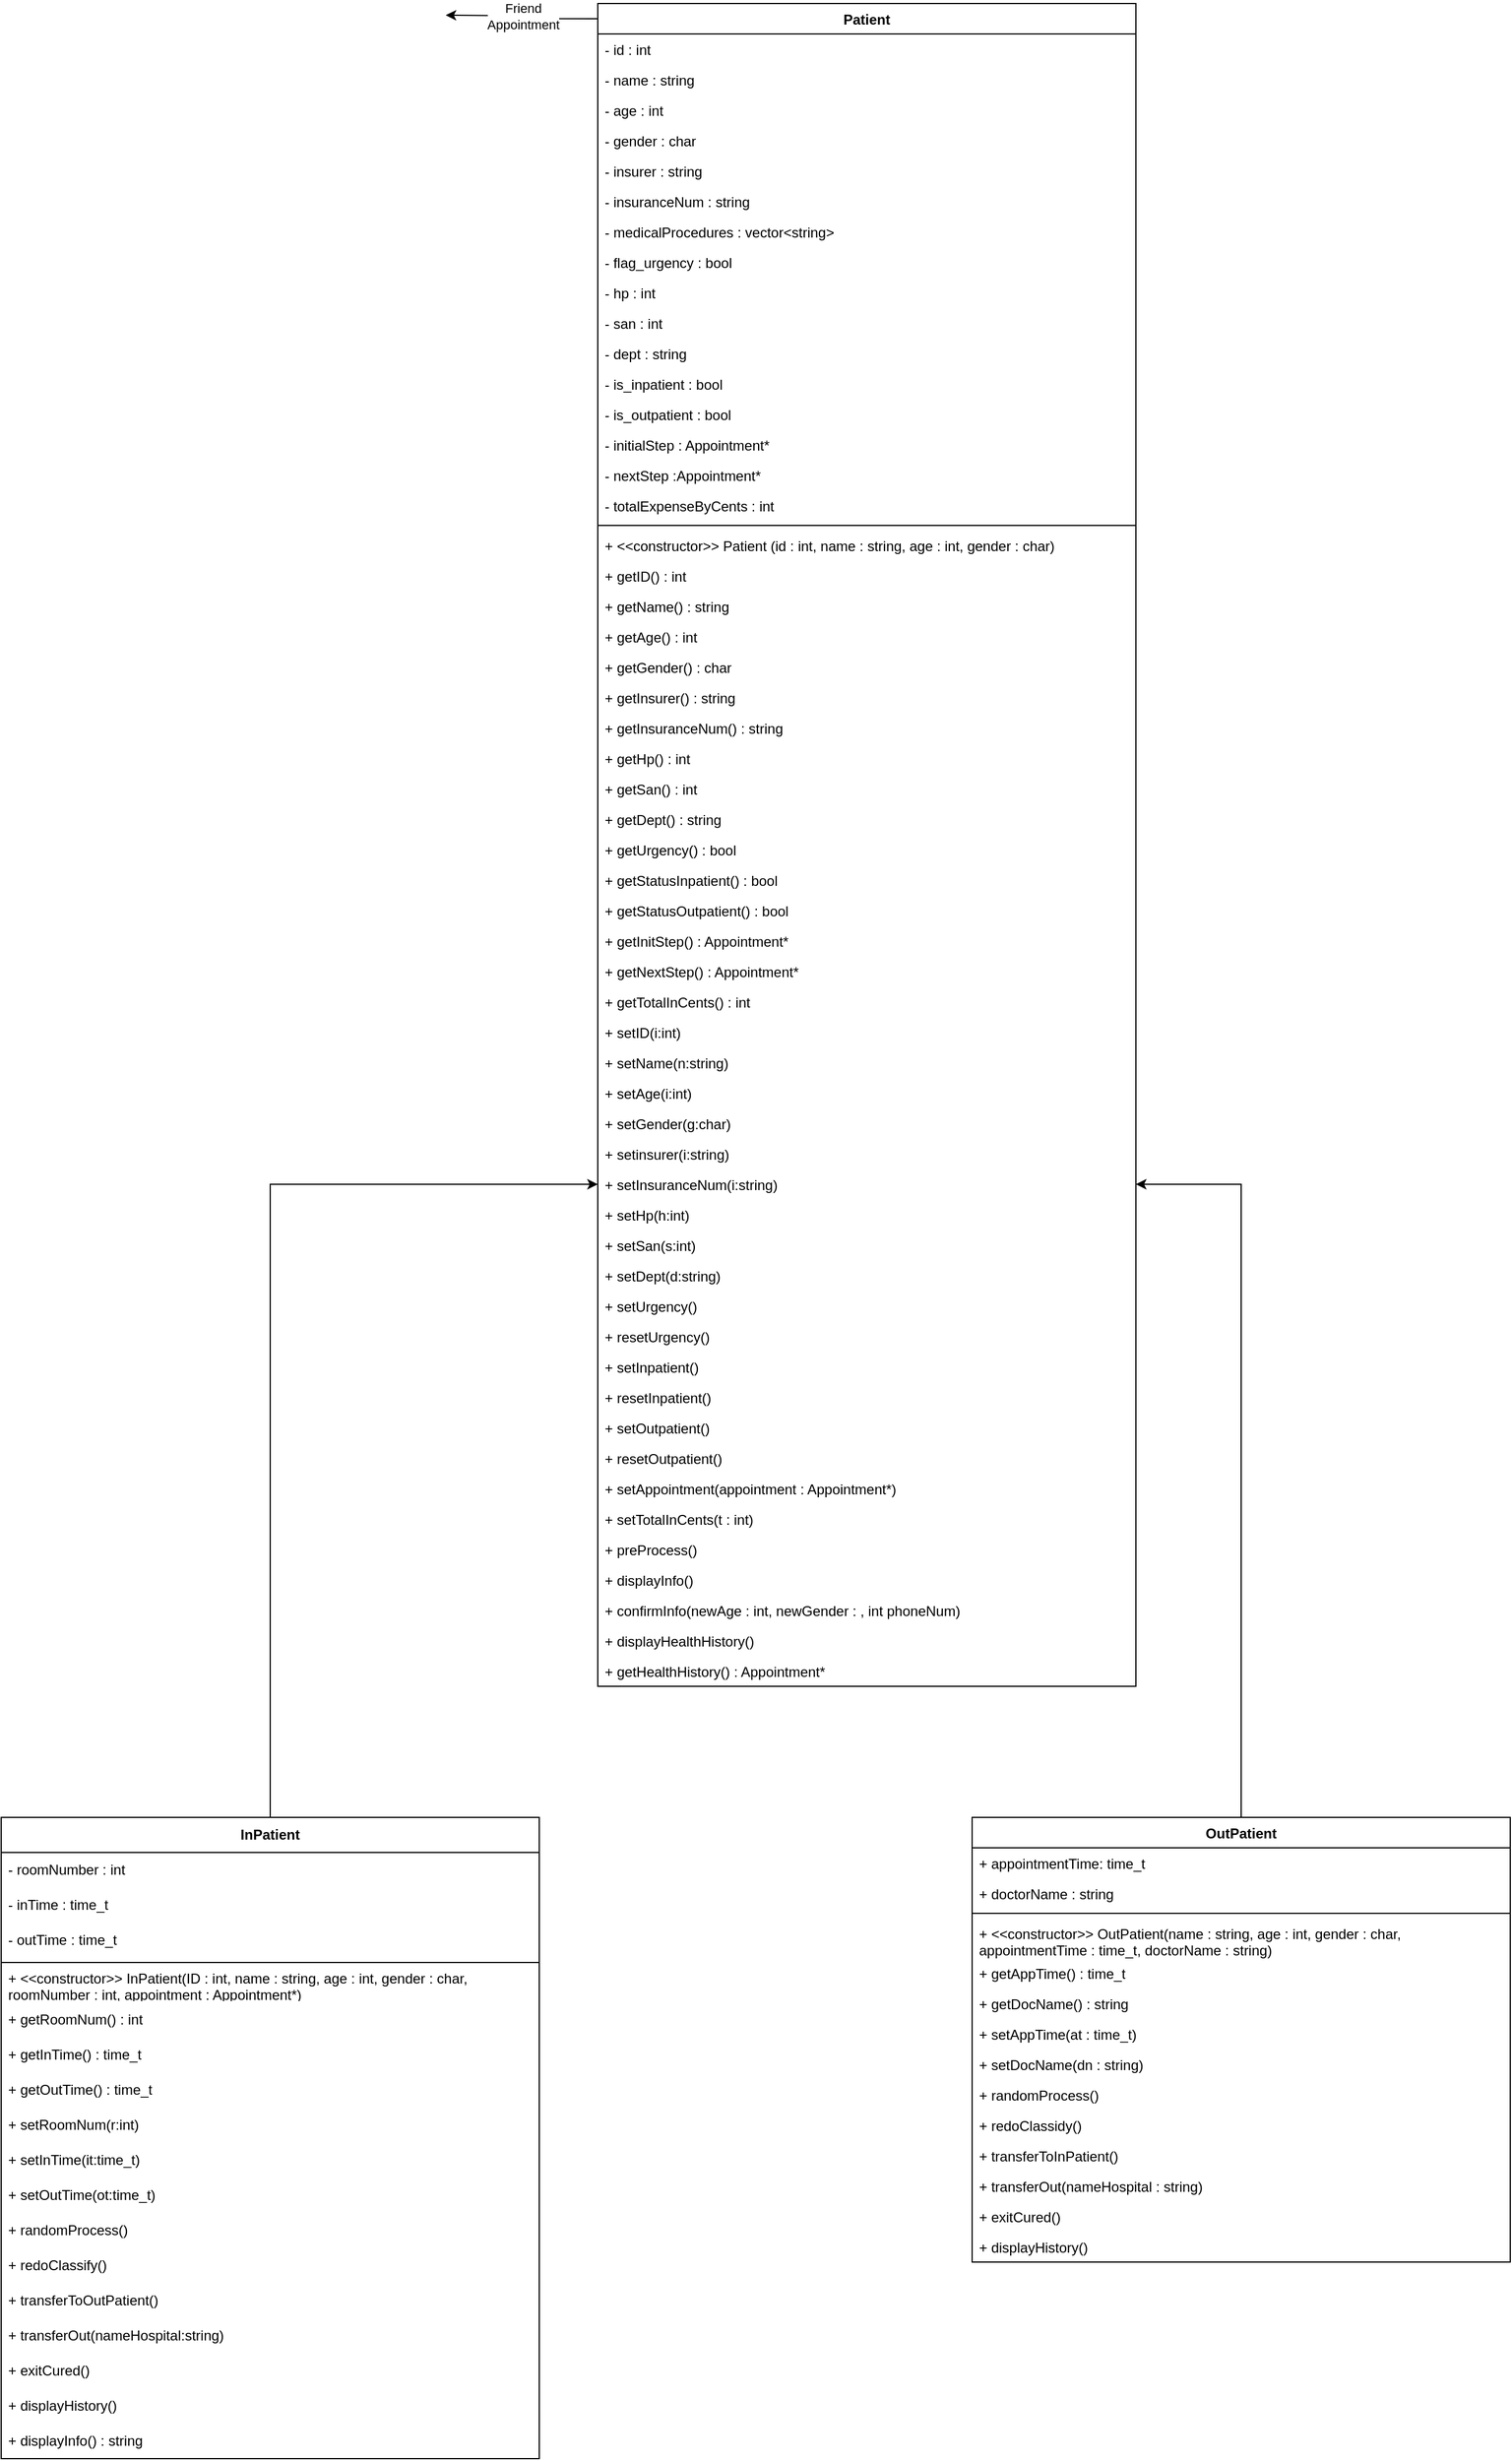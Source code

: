 <mxfile version="24.0.2" type="github">
  <diagram name="第 1 页" id="0bD3lU0_Pifh6ExXDQBx">
    <mxGraphModel dx="2112" dy="772" grid="1" gridSize="10" guides="1" tooltips="1" connect="1" arrows="1" fold="1" page="1" pageScale="1" pageWidth="827" pageHeight="1169" math="0" shadow="0">
      <root>
        <mxCell id="0" />
        <mxCell id="1" parent="0" />
        <mxCell id="EDMrqdcetq08YhEvp83--6" value="&lt;div&gt;Friend &lt;br&gt;&lt;/div&gt;&lt;div&gt;Appointment&lt;br&gt;&lt;/div&gt;" style="edgeStyle=orthogonalEdgeStyle;rounded=0;orthogonalLoop=1;jettySize=auto;html=1;exitX=-0.001;exitY=0.009;exitDx=0;exitDy=0;exitPerimeter=0;" edge="1" parent="1" source="EDMrqdcetq08YhEvp83--1">
          <mxGeometry relative="1" as="geometry">
            <mxPoint x="40" y="80" as="targetPoint" />
          </mxGeometry>
        </mxCell>
        <mxCell id="EDMrqdcetq08YhEvp83--1" value="Patient" style="swimlane;fontStyle=1;align=center;verticalAlign=top;childLayout=stackLayout;horizontal=1;startSize=26;horizontalStack=0;resizeParent=1;resizeLast=0;collapsible=1;marginBottom=0;rounded=0;shadow=0;strokeWidth=1;" vertex="1" parent="1">
          <mxGeometry x="170" y="70" width="460" height="1438" as="geometry">
            <mxRectangle x="550" y="140" width="160" height="26" as="alternateBounds" />
          </mxGeometry>
        </mxCell>
        <mxCell id="EDMrqdcetq08YhEvp83--2" value="- id : int" style="text;align=left;verticalAlign=top;spacingLeft=4;spacingRight=4;overflow=hidden;rotatable=0;points=[[0,0.5],[1,0.5]];portConstraint=eastwest;" vertex="1" parent="EDMrqdcetq08YhEvp83--1">
          <mxGeometry y="26" width="460" height="26" as="geometry" />
        </mxCell>
        <mxCell id="EDMrqdcetq08YhEvp83--18" value="- name : string" style="text;align=left;verticalAlign=top;spacingLeft=4;spacingRight=4;overflow=hidden;rotatable=0;points=[[0,0.5],[1,0.5]];portConstraint=eastwest;" vertex="1" parent="EDMrqdcetq08YhEvp83--1">
          <mxGeometry y="52" width="460" height="26" as="geometry" />
        </mxCell>
        <mxCell id="EDMrqdcetq08YhEvp83--17" value="- age : int" style="text;align=left;verticalAlign=top;spacingLeft=4;spacingRight=4;overflow=hidden;rotatable=0;points=[[0,0.5],[1,0.5]];portConstraint=eastwest;" vertex="1" parent="EDMrqdcetq08YhEvp83--1">
          <mxGeometry y="78" width="460" height="26" as="geometry" />
        </mxCell>
        <mxCell id="EDMrqdcetq08YhEvp83--16" value="- gender : char" style="text;align=left;verticalAlign=top;spacingLeft=4;spacingRight=4;overflow=hidden;rotatable=0;points=[[0,0.5],[1,0.5]];portConstraint=eastwest;" vertex="1" parent="EDMrqdcetq08YhEvp83--1">
          <mxGeometry y="104" width="460" height="26" as="geometry" />
        </mxCell>
        <mxCell id="EDMrqdcetq08YhEvp83--15" value="- insurer : string" style="text;align=left;verticalAlign=top;spacingLeft=4;spacingRight=4;overflow=hidden;rotatable=0;points=[[0,0.5],[1,0.5]];portConstraint=eastwest;" vertex="1" parent="EDMrqdcetq08YhEvp83--1">
          <mxGeometry y="130" width="460" height="26" as="geometry" />
        </mxCell>
        <mxCell id="EDMrqdcetq08YhEvp83--14" value="- insuranceNum : string" style="text;align=left;verticalAlign=top;spacingLeft=4;spacingRight=4;overflow=hidden;rotatable=0;points=[[0,0.5],[1,0.5]];portConstraint=eastwest;" vertex="1" parent="EDMrqdcetq08YhEvp83--1">
          <mxGeometry y="156" width="460" height="26" as="geometry" />
        </mxCell>
        <mxCell id="EDMrqdcetq08YhEvp83--13" value="- medicalProcedures : vector&lt;string&gt;" style="text;align=left;verticalAlign=top;spacingLeft=4;spacingRight=4;overflow=hidden;rotatable=0;points=[[0,0.5],[1,0.5]];portConstraint=eastwest;" vertex="1" parent="EDMrqdcetq08YhEvp83--1">
          <mxGeometry y="182" width="460" height="26" as="geometry" />
        </mxCell>
        <mxCell id="EDMrqdcetq08YhEvp83--23" value="- flag_urgency : bool" style="text;align=left;verticalAlign=top;spacingLeft=4;spacingRight=4;overflow=hidden;rotatable=0;points=[[0,0.5],[1,0.5]];portConstraint=eastwest;" vertex="1" parent="EDMrqdcetq08YhEvp83--1">
          <mxGeometry y="208" width="460" height="26" as="geometry" />
        </mxCell>
        <mxCell id="EDMrqdcetq08YhEvp83--22" value="- hp : int" style="text;align=left;verticalAlign=top;spacingLeft=4;spacingRight=4;overflow=hidden;rotatable=0;points=[[0,0.5],[1,0.5]];portConstraint=eastwest;" vertex="1" parent="EDMrqdcetq08YhEvp83--1">
          <mxGeometry y="234" width="460" height="26" as="geometry" />
        </mxCell>
        <mxCell id="EDMrqdcetq08YhEvp83--21" value="- san : int" style="text;align=left;verticalAlign=top;spacingLeft=4;spacingRight=4;overflow=hidden;rotatable=0;points=[[0,0.5],[1,0.5]];portConstraint=eastwest;" vertex="1" parent="EDMrqdcetq08YhEvp83--1">
          <mxGeometry y="260" width="460" height="26" as="geometry" />
        </mxCell>
        <mxCell id="EDMrqdcetq08YhEvp83--20" value="- dept : string" style="text;align=left;verticalAlign=top;spacingLeft=4;spacingRight=4;overflow=hidden;rotatable=0;points=[[0,0.5],[1,0.5]];portConstraint=eastwest;" vertex="1" parent="EDMrqdcetq08YhEvp83--1">
          <mxGeometry y="286" width="460" height="26" as="geometry" />
        </mxCell>
        <mxCell id="EDMrqdcetq08YhEvp83--19" value="- is_inpatient : bool" style="text;align=left;verticalAlign=top;spacingLeft=4;spacingRight=4;overflow=hidden;rotatable=0;points=[[0,0.5],[1,0.5]];portConstraint=eastwest;" vertex="1" parent="EDMrqdcetq08YhEvp83--1">
          <mxGeometry y="312" width="460" height="26" as="geometry" />
        </mxCell>
        <mxCell id="EDMrqdcetq08YhEvp83--26" value="- is_outpatient : bool" style="text;align=left;verticalAlign=top;spacingLeft=4;spacingRight=4;overflow=hidden;rotatable=0;points=[[0,0.5],[1,0.5]];portConstraint=eastwest;" vertex="1" parent="EDMrqdcetq08YhEvp83--1">
          <mxGeometry y="338" width="460" height="26" as="geometry" />
        </mxCell>
        <mxCell id="EDMrqdcetq08YhEvp83--25" value="- initialStep : Appointment*" style="text;align=left;verticalAlign=top;spacingLeft=4;spacingRight=4;overflow=hidden;rotatable=0;points=[[0,0.5],[1,0.5]];portConstraint=eastwest;" vertex="1" parent="EDMrqdcetq08YhEvp83--1">
          <mxGeometry y="364" width="460" height="26" as="geometry" />
        </mxCell>
        <mxCell id="EDMrqdcetq08YhEvp83--24" value="- nextStep :Appointment*" style="text;align=left;verticalAlign=top;spacingLeft=4;spacingRight=4;overflow=hidden;rotatable=0;points=[[0,0.5],[1,0.5]];portConstraint=eastwest;" vertex="1" parent="EDMrqdcetq08YhEvp83--1">
          <mxGeometry y="390" width="460" height="26" as="geometry" />
        </mxCell>
        <mxCell id="EDMrqdcetq08YhEvp83--28" value="- totalExpenseByCents : int" style="text;align=left;verticalAlign=top;spacingLeft=4;spacingRight=4;overflow=hidden;rotatable=0;points=[[0,0.5],[1,0.5]];portConstraint=eastwest;" vertex="1" parent="EDMrqdcetq08YhEvp83--1">
          <mxGeometry y="416" width="460" height="26" as="geometry" />
        </mxCell>
        <mxCell id="EDMrqdcetq08YhEvp83--3" value="" style="line;html=1;strokeWidth=1;align=left;verticalAlign=middle;spacingTop=-1;spacingLeft=3;spacingRight=3;rotatable=0;labelPosition=right;points=[];portConstraint=eastwest;" vertex="1" parent="EDMrqdcetq08YhEvp83--1">
          <mxGeometry y="442" width="460" height="8" as="geometry" />
        </mxCell>
        <mxCell id="EDMrqdcetq08YhEvp83--4" value="+ &lt;&lt;constructor&gt;&gt; Patient (id : int, name : string, age : int, gender : char)" style="text;align=left;verticalAlign=top;spacingLeft=4;spacingRight=4;overflow=hidden;rotatable=0;points=[[0,0.5],[1,0.5]];portConstraint=eastwest;" vertex="1" parent="EDMrqdcetq08YhEvp83--1">
          <mxGeometry y="450" width="460" height="26" as="geometry" />
        </mxCell>
        <mxCell id="EDMrqdcetq08YhEvp83--7" value="+ getID() : int" style="text;align=left;verticalAlign=top;spacingLeft=4;spacingRight=4;overflow=hidden;rotatable=0;points=[[0,0.5],[1,0.5]];portConstraint=eastwest;" vertex="1" parent="EDMrqdcetq08YhEvp83--1">
          <mxGeometry y="476" width="460" height="26" as="geometry" />
        </mxCell>
        <mxCell id="EDMrqdcetq08YhEvp83--8" value="+ getName() : string" style="text;align=left;verticalAlign=top;spacingLeft=4;spacingRight=4;overflow=hidden;rotatable=0;points=[[0,0.5],[1,0.5]];portConstraint=eastwest;" vertex="1" parent="EDMrqdcetq08YhEvp83--1">
          <mxGeometry y="502" width="460" height="26" as="geometry" />
        </mxCell>
        <mxCell id="EDMrqdcetq08YhEvp83--9" value="+ getAge() : int" style="text;align=left;verticalAlign=top;spacingLeft=4;spacingRight=4;overflow=hidden;rotatable=0;points=[[0,0.5],[1,0.5]];portConstraint=eastwest;" vertex="1" parent="EDMrqdcetq08YhEvp83--1">
          <mxGeometry y="528" width="460" height="26" as="geometry" />
        </mxCell>
        <mxCell id="EDMrqdcetq08YhEvp83--43" value="+ getGender() : char" style="text;align=left;verticalAlign=top;spacingLeft=4;spacingRight=4;overflow=hidden;rotatable=0;points=[[0,0.5],[1,0.5]];portConstraint=eastwest;" vertex="1" parent="EDMrqdcetq08YhEvp83--1">
          <mxGeometry y="554" width="460" height="26" as="geometry" />
        </mxCell>
        <mxCell id="EDMrqdcetq08YhEvp83--42" value="+ getInsurer() : string" style="text;align=left;verticalAlign=top;spacingLeft=4;spacingRight=4;overflow=hidden;rotatable=0;points=[[0,0.5],[1,0.5]];portConstraint=eastwest;" vertex="1" parent="EDMrqdcetq08YhEvp83--1">
          <mxGeometry y="580" width="460" height="26" as="geometry" />
        </mxCell>
        <mxCell id="EDMrqdcetq08YhEvp83--41" value="+ getInsuranceNum() : string" style="text;align=left;verticalAlign=top;spacingLeft=4;spacingRight=4;overflow=hidden;rotatable=0;points=[[0,0.5],[1,0.5]];portConstraint=eastwest;" vertex="1" parent="EDMrqdcetq08YhEvp83--1">
          <mxGeometry y="606" width="460" height="26" as="geometry" />
        </mxCell>
        <mxCell id="EDMrqdcetq08YhEvp83--40" value="+ getHp() : int" style="text;align=left;verticalAlign=top;spacingLeft=4;spacingRight=4;overflow=hidden;rotatable=0;points=[[0,0.5],[1,0.5]];portConstraint=eastwest;" vertex="1" parent="EDMrqdcetq08YhEvp83--1">
          <mxGeometry y="632" width="460" height="26" as="geometry" />
        </mxCell>
        <mxCell id="EDMrqdcetq08YhEvp83--39" value="+ getSan() : int" style="text;align=left;verticalAlign=top;spacingLeft=4;spacingRight=4;overflow=hidden;rotatable=0;points=[[0,0.5],[1,0.5]];portConstraint=eastwest;" vertex="1" parent="EDMrqdcetq08YhEvp83--1">
          <mxGeometry y="658" width="460" height="26" as="geometry" />
        </mxCell>
        <mxCell id="EDMrqdcetq08YhEvp83--38" value="+ getDept() : string" style="text;align=left;verticalAlign=top;spacingLeft=4;spacingRight=4;overflow=hidden;rotatable=0;points=[[0,0.5],[1,0.5]];portConstraint=eastwest;" vertex="1" parent="EDMrqdcetq08YhEvp83--1">
          <mxGeometry y="684" width="460" height="26" as="geometry" />
        </mxCell>
        <mxCell id="EDMrqdcetq08YhEvp83--37" value="+ getUrgency() : bool" style="text;align=left;verticalAlign=top;spacingLeft=4;spacingRight=4;overflow=hidden;rotatable=0;points=[[0,0.5],[1,0.5]];portConstraint=eastwest;" vertex="1" parent="EDMrqdcetq08YhEvp83--1">
          <mxGeometry y="710" width="460" height="26" as="geometry" />
        </mxCell>
        <mxCell id="EDMrqdcetq08YhEvp83--36" value="+ getStatusInpatient() : bool" style="text;align=left;verticalAlign=top;spacingLeft=4;spacingRight=4;overflow=hidden;rotatable=0;points=[[0,0.5],[1,0.5]];portConstraint=eastwest;" vertex="1" parent="EDMrqdcetq08YhEvp83--1">
          <mxGeometry y="736" width="460" height="26" as="geometry" />
        </mxCell>
        <mxCell id="EDMrqdcetq08YhEvp83--35" value="+ getStatusOutpatient() : bool" style="text;align=left;verticalAlign=top;spacingLeft=4;spacingRight=4;overflow=hidden;rotatable=0;points=[[0,0.5],[1,0.5]];portConstraint=eastwest;" vertex="1" parent="EDMrqdcetq08YhEvp83--1">
          <mxGeometry y="762" width="460" height="26" as="geometry" />
        </mxCell>
        <mxCell id="EDMrqdcetq08YhEvp83--34" value="+ getInitStep() : Appointment*" style="text;align=left;verticalAlign=top;spacingLeft=4;spacingRight=4;overflow=hidden;rotatable=0;points=[[0,0.5],[1,0.5]];portConstraint=eastwest;" vertex="1" parent="EDMrqdcetq08YhEvp83--1">
          <mxGeometry y="788" width="460" height="26" as="geometry" />
        </mxCell>
        <mxCell id="EDMrqdcetq08YhEvp83--33" value="+ getNextStep() : Appointment*" style="text;align=left;verticalAlign=top;spacingLeft=4;spacingRight=4;overflow=hidden;rotatable=0;points=[[0,0.5],[1,0.5]];portConstraint=eastwest;" vertex="1" parent="EDMrqdcetq08YhEvp83--1">
          <mxGeometry y="814" width="460" height="26" as="geometry" />
        </mxCell>
        <mxCell id="EDMrqdcetq08YhEvp83--32" value="+ getTotalInCents() : int" style="text;align=left;verticalAlign=top;spacingLeft=4;spacingRight=4;overflow=hidden;rotatable=0;points=[[0,0.5],[1,0.5]];portConstraint=eastwest;" vertex="1" parent="EDMrqdcetq08YhEvp83--1">
          <mxGeometry y="840" width="460" height="26" as="geometry" />
        </mxCell>
        <mxCell id="EDMrqdcetq08YhEvp83--31" value="+ setID(i:int)" style="text;align=left;verticalAlign=top;spacingLeft=4;spacingRight=4;overflow=hidden;rotatable=0;points=[[0,0.5],[1,0.5]];portConstraint=eastwest;" vertex="1" parent="EDMrqdcetq08YhEvp83--1">
          <mxGeometry y="866" width="460" height="26" as="geometry" />
        </mxCell>
        <mxCell id="EDMrqdcetq08YhEvp83--68" value="+ setName(n:string)" style="text;align=left;verticalAlign=top;spacingLeft=4;spacingRight=4;overflow=hidden;rotatable=0;points=[[0,0.5],[1,0.5]];portConstraint=eastwest;" vertex="1" parent="EDMrqdcetq08YhEvp83--1">
          <mxGeometry y="892" width="460" height="26" as="geometry" />
        </mxCell>
        <mxCell id="EDMrqdcetq08YhEvp83--67" value="+ setAge(i:int)" style="text;align=left;verticalAlign=top;spacingLeft=4;spacingRight=4;overflow=hidden;rotatable=0;points=[[0,0.5],[1,0.5]];portConstraint=eastwest;" vertex="1" parent="EDMrqdcetq08YhEvp83--1">
          <mxGeometry y="918" width="460" height="26" as="geometry" />
        </mxCell>
        <mxCell id="EDMrqdcetq08YhEvp83--66" value="+ setGender(g:char)" style="text;align=left;verticalAlign=top;spacingLeft=4;spacingRight=4;overflow=hidden;rotatable=0;points=[[0,0.5],[1,0.5]];portConstraint=eastwest;" vertex="1" parent="EDMrqdcetq08YhEvp83--1">
          <mxGeometry y="944" width="460" height="26" as="geometry" />
        </mxCell>
        <mxCell id="EDMrqdcetq08YhEvp83--65" value="+ setinsurer(i:string)" style="text;align=left;verticalAlign=top;spacingLeft=4;spacingRight=4;overflow=hidden;rotatable=0;points=[[0,0.5],[1,0.5]];portConstraint=eastwest;" vertex="1" parent="EDMrqdcetq08YhEvp83--1">
          <mxGeometry y="970" width="460" height="26" as="geometry" />
        </mxCell>
        <mxCell id="EDMrqdcetq08YhEvp83--64" value="+ setInsuranceNum(i:string)" style="text;align=left;verticalAlign=top;spacingLeft=4;spacingRight=4;overflow=hidden;rotatable=0;points=[[0,0.5],[1,0.5]];portConstraint=eastwest;" vertex="1" parent="EDMrqdcetq08YhEvp83--1">
          <mxGeometry y="996" width="460" height="26" as="geometry" />
        </mxCell>
        <mxCell id="EDMrqdcetq08YhEvp83--63" value="+ setHp(h:int)" style="text;align=left;verticalAlign=top;spacingLeft=4;spacingRight=4;overflow=hidden;rotatable=0;points=[[0,0.5],[1,0.5]];portConstraint=eastwest;" vertex="1" parent="EDMrqdcetq08YhEvp83--1">
          <mxGeometry y="1022" width="460" height="26" as="geometry" />
        </mxCell>
        <mxCell id="EDMrqdcetq08YhEvp83--62" value="+ setSan(s:int)" style="text;align=left;verticalAlign=top;spacingLeft=4;spacingRight=4;overflow=hidden;rotatable=0;points=[[0,0.5],[1,0.5]];portConstraint=eastwest;" vertex="1" parent="EDMrqdcetq08YhEvp83--1">
          <mxGeometry y="1048" width="460" height="26" as="geometry" />
        </mxCell>
        <mxCell id="EDMrqdcetq08YhEvp83--61" value="+ setDept(d:string)" style="text;align=left;verticalAlign=top;spacingLeft=4;spacingRight=4;overflow=hidden;rotatable=0;points=[[0,0.5],[1,0.5]];portConstraint=eastwest;" vertex="1" parent="EDMrqdcetq08YhEvp83--1">
          <mxGeometry y="1074" width="460" height="26" as="geometry" />
        </mxCell>
        <mxCell id="EDMrqdcetq08YhEvp83--60" value="+ setUrgency()" style="text;align=left;verticalAlign=top;spacingLeft=4;spacingRight=4;overflow=hidden;rotatable=0;points=[[0,0.5],[1,0.5]];portConstraint=eastwest;" vertex="1" parent="EDMrqdcetq08YhEvp83--1">
          <mxGeometry y="1100" width="460" height="26" as="geometry" />
        </mxCell>
        <mxCell id="EDMrqdcetq08YhEvp83--59" value="+ resetUrgency()" style="text;align=left;verticalAlign=top;spacingLeft=4;spacingRight=4;overflow=hidden;rotatable=0;points=[[0,0.5],[1,0.5]];portConstraint=eastwest;" vertex="1" parent="EDMrqdcetq08YhEvp83--1">
          <mxGeometry y="1126" width="460" height="26" as="geometry" />
        </mxCell>
        <mxCell id="EDMrqdcetq08YhEvp83--58" value="+ setInpatient()" style="text;align=left;verticalAlign=top;spacingLeft=4;spacingRight=4;overflow=hidden;rotatable=0;points=[[0,0.5],[1,0.5]];portConstraint=eastwest;" vertex="1" parent="EDMrqdcetq08YhEvp83--1">
          <mxGeometry y="1152" width="460" height="26" as="geometry" />
        </mxCell>
        <mxCell id="EDMrqdcetq08YhEvp83--57" value="+ resetInpatient()" style="text;align=left;verticalAlign=top;spacingLeft=4;spacingRight=4;overflow=hidden;rotatable=0;points=[[0,0.5],[1,0.5]];portConstraint=eastwest;" vertex="1" parent="EDMrqdcetq08YhEvp83--1">
          <mxGeometry y="1178" width="460" height="26" as="geometry" />
        </mxCell>
        <mxCell id="EDMrqdcetq08YhEvp83--56" value="+ setOutpatient()" style="text;align=left;verticalAlign=top;spacingLeft=4;spacingRight=4;overflow=hidden;rotatable=0;points=[[0,0.5],[1,0.5]];portConstraint=eastwest;" vertex="1" parent="EDMrqdcetq08YhEvp83--1">
          <mxGeometry y="1204" width="460" height="26" as="geometry" />
        </mxCell>
        <mxCell id="EDMrqdcetq08YhEvp83--55" value="+ resetOutpatient()" style="text;align=left;verticalAlign=top;spacingLeft=4;spacingRight=4;overflow=hidden;rotatable=0;points=[[0,0.5],[1,0.5]];portConstraint=eastwest;" vertex="1" parent="EDMrqdcetq08YhEvp83--1">
          <mxGeometry y="1230" width="460" height="26" as="geometry" />
        </mxCell>
        <mxCell id="EDMrqdcetq08YhEvp83--54" value="+ setAppointment(appointment : Appointment*)" style="text;align=left;verticalAlign=top;spacingLeft=4;spacingRight=4;overflow=hidden;rotatable=0;points=[[0,0.5],[1,0.5]];portConstraint=eastwest;" vertex="1" parent="EDMrqdcetq08YhEvp83--1">
          <mxGeometry y="1256" width="460" height="26" as="geometry" />
        </mxCell>
        <mxCell id="EDMrqdcetq08YhEvp83--53" value="+ setTotalInCents(t : int)" style="text;align=left;verticalAlign=top;spacingLeft=4;spacingRight=4;overflow=hidden;rotatable=0;points=[[0,0.5],[1,0.5]];portConstraint=eastwest;" vertex="1" parent="EDMrqdcetq08YhEvp83--1">
          <mxGeometry y="1282" width="460" height="26" as="geometry" />
        </mxCell>
        <mxCell id="EDMrqdcetq08YhEvp83--52" value="+ preProcess()" style="text;align=left;verticalAlign=top;spacingLeft=4;spacingRight=4;overflow=hidden;rotatable=0;points=[[0,0.5],[1,0.5]];portConstraint=eastwest;" vertex="1" parent="EDMrqdcetq08YhEvp83--1">
          <mxGeometry y="1308" width="460" height="26" as="geometry" />
        </mxCell>
        <mxCell id="EDMrqdcetq08YhEvp83--150" value="+ displayInfo()" style="text;align=left;verticalAlign=top;spacingLeft=4;spacingRight=4;overflow=hidden;rotatable=0;points=[[0,0.5],[1,0.5]];portConstraint=eastwest;" vertex="1" parent="EDMrqdcetq08YhEvp83--1">
          <mxGeometry y="1334" width="460" height="26" as="geometry" />
        </mxCell>
        <mxCell id="EDMrqdcetq08YhEvp83--51" value="+ confirmInfo(newAge : int, newGender : , int phoneNum)" style="text;align=left;verticalAlign=top;spacingLeft=4;spacingRight=4;overflow=hidden;rotatable=0;points=[[0,0.5],[1,0.5]];portConstraint=eastwest;" vertex="1" parent="EDMrqdcetq08YhEvp83--1">
          <mxGeometry y="1360" width="460" height="26" as="geometry" />
        </mxCell>
        <mxCell id="EDMrqdcetq08YhEvp83--50" value="+ displayHealthHistory()" style="text;align=left;verticalAlign=top;spacingLeft=4;spacingRight=4;overflow=hidden;rotatable=0;points=[[0,0.5],[1,0.5]];portConstraint=eastwest;" vertex="1" parent="EDMrqdcetq08YhEvp83--1">
          <mxGeometry y="1386" width="460" height="26" as="geometry" />
        </mxCell>
        <mxCell id="EDMrqdcetq08YhEvp83--49" value="+ getHealthHistory() : Appointment*" style="text;align=left;verticalAlign=top;spacingLeft=4;spacingRight=4;overflow=hidden;rotatable=0;points=[[0,0.5],[1,0.5]];portConstraint=eastwest;" vertex="1" parent="EDMrqdcetq08YhEvp83--1">
          <mxGeometry y="1412" width="460" height="26" as="geometry" />
        </mxCell>
        <mxCell id="EDMrqdcetq08YhEvp83--177" style="edgeStyle=orthogonalEdgeStyle;rounded=0;orthogonalLoop=1;jettySize=auto;html=1;entryX=0;entryY=0.5;entryDx=0;entryDy=0;" edge="1" parent="1" source="EDMrqdcetq08YhEvp83--124" target="EDMrqdcetq08YhEvp83--64">
          <mxGeometry relative="1" as="geometry">
            <mxPoint x="-110" y="1550" as="targetPoint" />
          </mxGeometry>
        </mxCell>
        <mxCell id="EDMrqdcetq08YhEvp83--124" value="&lt;b&gt;InPatient&lt;/b&gt;" style="swimlane;fontStyle=0;childLayout=stackLayout;horizontal=1;startSize=30;horizontalStack=0;resizeParent=1;resizeParentMax=0;resizeLast=0;collapsible=1;marginBottom=0;whiteSpace=wrap;html=1;" vertex="1" parent="1">
          <mxGeometry x="-340" y="1620" width="460" height="548" as="geometry" />
        </mxCell>
        <mxCell id="EDMrqdcetq08YhEvp83--125" value="- roomNumber : int" style="text;strokeColor=none;fillColor=none;align=left;verticalAlign=middle;spacingLeft=4;spacingRight=4;overflow=hidden;points=[[0,0.5],[1,0.5]];portConstraint=eastwest;rotatable=0;whiteSpace=wrap;html=1;" vertex="1" parent="EDMrqdcetq08YhEvp83--124">
          <mxGeometry y="30" width="460" height="30" as="geometry" />
        </mxCell>
        <mxCell id="EDMrqdcetq08YhEvp83--126" value="- inTime : time_t" style="text;strokeColor=none;fillColor=none;align=left;verticalAlign=middle;spacingLeft=4;spacingRight=4;overflow=hidden;points=[[0,0.5],[1,0.5]];portConstraint=eastwest;rotatable=0;whiteSpace=wrap;html=1;" vertex="1" parent="EDMrqdcetq08YhEvp83--124">
          <mxGeometry y="60" width="460" height="30" as="geometry" />
        </mxCell>
        <mxCell id="EDMrqdcetq08YhEvp83--145" value="- outTime : time_t" style="text;strokeColor=none;fillColor=none;align=left;verticalAlign=middle;spacingLeft=4;spacingRight=4;overflow=hidden;points=[[0,0.5],[1,0.5]];portConstraint=eastwest;rotatable=0;whiteSpace=wrap;html=1;" vertex="1" parent="EDMrqdcetq08YhEvp83--124">
          <mxGeometry y="90" width="460" height="30" as="geometry" />
        </mxCell>
        <mxCell id="EDMrqdcetq08YhEvp83--142" value="" style="line;strokeWidth=1;fillColor=none;align=left;verticalAlign=middle;spacingTop=-1;spacingLeft=3;spacingRight=3;rotatable=0;labelPosition=right;points=[];portConstraint=eastwest;strokeColor=inherit;" vertex="1" parent="EDMrqdcetq08YhEvp83--124">
          <mxGeometry y="120" width="460" height="8" as="geometry" />
        </mxCell>
        <mxCell id="EDMrqdcetq08YhEvp83--138" value="+ &amp;lt;&amp;lt;constructor&amp;gt;&amp;gt; InPatient(ID : int, name : string, age : int, gender : char, roomNumber : int, appointment : Appointment*)" style="text;strokeColor=none;fillColor=none;align=left;verticalAlign=middle;spacingLeft=4;spacingRight=4;overflow=hidden;points=[[0,0.5],[1,0.5]];portConstraint=eastwest;rotatable=0;whiteSpace=wrap;html=1;" vertex="1" parent="EDMrqdcetq08YhEvp83--124">
          <mxGeometry y="128" width="460" height="30" as="geometry" />
        </mxCell>
        <mxCell id="EDMrqdcetq08YhEvp83--149" value="+ getRoomNum() : int" style="text;strokeColor=none;fillColor=none;align=left;verticalAlign=middle;spacingLeft=4;spacingRight=4;overflow=hidden;points=[[0,0.5],[1,0.5]];portConstraint=eastwest;rotatable=0;whiteSpace=wrap;html=1;" vertex="1" parent="EDMrqdcetq08YhEvp83--124">
          <mxGeometry y="158" width="460" height="30" as="geometry" />
        </mxCell>
        <mxCell id="EDMrqdcetq08YhEvp83--148" value="+ getInTime() : time_t" style="text;strokeColor=none;fillColor=none;align=left;verticalAlign=middle;spacingLeft=4;spacingRight=4;overflow=hidden;points=[[0,0.5],[1,0.5]];portConstraint=eastwest;rotatable=0;whiteSpace=wrap;html=1;" vertex="1" parent="EDMrqdcetq08YhEvp83--124">
          <mxGeometry y="188" width="460" height="30" as="geometry" />
        </mxCell>
        <mxCell id="EDMrqdcetq08YhEvp83--147" value="+ getOutTime() : time_t" style="text;strokeColor=none;fillColor=none;align=left;verticalAlign=middle;spacingLeft=4;spacingRight=4;overflow=hidden;points=[[0,0.5],[1,0.5]];portConstraint=eastwest;rotatable=0;whiteSpace=wrap;html=1;" vertex="1" parent="EDMrqdcetq08YhEvp83--124">
          <mxGeometry y="218" width="460" height="30" as="geometry" />
        </mxCell>
        <mxCell id="EDMrqdcetq08YhEvp83--146" value="+ setRoomNum(r:int) " style="text;strokeColor=none;fillColor=none;align=left;verticalAlign=middle;spacingLeft=4;spacingRight=4;overflow=hidden;points=[[0,0.5],[1,0.5]];portConstraint=eastwest;rotatable=0;whiteSpace=wrap;html=1;" vertex="1" parent="EDMrqdcetq08YhEvp83--124">
          <mxGeometry y="248" width="460" height="30" as="geometry" />
        </mxCell>
        <mxCell id="EDMrqdcetq08YhEvp83--152" value="+ setInTime(it:time_t)" style="text;strokeColor=none;fillColor=none;align=left;verticalAlign=middle;spacingLeft=4;spacingRight=4;overflow=hidden;points=[[0,0.5],[1,0.5]];portConstraint=eastwest;rotatable=0;whiteSpace=wrap;html=1;" vertex="1" parent="EDMrqdcetq08YhEvp83--124">
          <mxGeometry y="278" width="460" height="30" as="geometry" />
        </mxCell>
        <mxCell id="EDMrqdcetq08YhEvp83--151" value="+ setOutTime(ot:time_t)" style="text;strokeColor=none;fillColor=none;align=left;verticalAlign=middle;spacingLeft=4;spacingRight=4;overflow=hidden;points=[[0,0.5],[1,0.5]];portConstraint=eastwest;rotatable=0;whiteSpace=wrap;html=1;" vertex="1" parent="EDMrqdcetq08YhEvp83--124">
          <mxGeometry y="308" width="460" height="30" as="geometry" />
        </mxCell>
        <mxCell id="EDMrqdcetq08YhEvp83--154" value="+ randomProcess()" style="text;strokeColor=none;fillColor=none;align=left;verticalAlign=middle;spacingLeft=4;spacingRight=4;overflow=hidden;points=[[0,0.5],[1,0.5]];portConstraint=eastwest;rotatable=0;whiteSpace=wrap;html=1;" vertex="1" parent="EDMrqdcetq08YhEvp83--124">
          <mxGeometry y="338" width="460" height="30" as="geometry" />
        </mxCell>
        <mxCell id="EDMrqdcetq08YhEvp83--155" value="+ redoClassify()" style="text;strokeColor=none;fillColor=none;align=left;verticalAlign=middle;spacingLeft=4;spacingRight=4;overflow=hidden;points=[[0,0.5],[1,0.5]];portConstraint=eastwest;rotatable=0;whiteSpace=wrap;html=1;" vertex="1" parent="EDMrqdcetq08YhEvp83--124">
          <mxGeometry y="368" width="460" height="30" as="geometry" />
        </mxCell>
        <mxCell id="EDMrqdcetq08YhEvp83--153" value="+ transferToOutPatient()" style="text;strokeColor=none;fillColor=none;align=left;verticalAlign=middle;spacingLeft=4;spacingRight=4;overflow=hidden;points=[[0,0.5],[1,0.5]];portConstraint=eastwest;rotatable=0;whiteSpace=wrap;html=1;" vertex="1" parent="EDMrqdcetq08YhEvp83--124">
          <mxGeometry y="398" width="460" height="30" as="geometry" />
        </mxCell>
        <mxCell id="EDMrqdcetq08YhEvp83--158" value="+ transferOut(nameHospital:string)" style="text;strokeColor=none;fillColor=none;align=left;verticalAlign=middle;spacingLeft=4;spacingRight=4;overflow=hidden;points=[[0,0.5],[1,0.5]];portConstraint=eastwest;rotatable=0;whiteSpace=wrap;html=1;" vertex="1" parent="EDMrqdcetq08YhEvp83--124">
          <mxGeometry y="428" width="460" height="30" as="geometry" />
        </mxCell>
        <mxCell id="EDMrqdcetq08YhEvp83--157" value="+ exitCured()" style="text;strokeColor=none;fillColor=none;align=left;verticalAlign=middle;spacingLeft=4;spacingRight=4;overflow=hidden;points=[[0,0.5],[1,0.5]];portConstraint=eastwest;rotatable=0;whiteSpace=wrap;html=1;" vertex="1" parent="EDMrqdcetq08YhEvp83--124">
          <mxGeometry y="458" width="460" height="30" as="geometry" />
        </mxCell>
        <mxCell id="EDMrqdcetq08YhEvp83--160" value="+ displayHistory()" style="text;strokeColor=none;fillColor=none;align=left;verticalAlign=middle;spacingLeft=4;spacingRight=4;overflow=hidden;points=[[0,0.5],[1,0.5]];portConstraint=eastwest;rotatable=0;whiteSpace=wrap;html=1;" vertex="1" parent="EDMrqdcetq08YhEvp83--124">
          <mxGeometry y="488" width="460" height="30" as="geometry" />
        </mxCell>
        <mxCell id="EDMrqdcetq08YhEvp83--159" value="+ displayInfo() : string" style="text;strokeColor=none;fillColor=none;align=left;verticalAlign=middle;spacingLeft=4;spacingRight=4;overflow=hidden;points=[[0,0.5],[1,0.5]];portConstraint=eastwest;rotatable=0;whiteSpace=wrap;html=1;" vertex="1" parent="EDMrqdcetq08YhEvp83--124">
          <mxGeometry y="518" width="460" height="30" as="geometry" />
        </mxCell>
        <mxCell id="EDMrqdcetq08YhEvp83--178" style="edgeStyle=orthogonalEdgeStyle;rounded=0;orthogonalLoop=1;jettySize=auto;html=1;entryX=1;entryY=0.5;entryDx=0;entryDy=0;" edge="1" parent="1" source="EDMrqdcetq08YhEvp83--161" target="EDMrqdcetq08YhEvp83--64">
          <mxGeometry relative="1" as="geometry" />
        </mxCell>
        <mxCell id="EDMrqdcetq08YhEvp83--161" value="OutPatient" style="swimlane;fontStyle=1;align=center;verticalAlign=top;childLayout=stackLayout;horizontal=1;startSize=26;horizontalStack=0;resizeParent=1;resizeParentMax=0;resizeLast=0;collapsible=1;marginBottom=0;whiteSpace=wrap;html=1;" vertex="1" parent="1">
          <mxGeometry x="490" y="1620" width="460" height="380" as="geometry" />
        </mxCell>
        <mxCell id="EDMrqdcetq08YhEvp83--162" value="+ appointmentTime: time_t" style="text;strokeColor=none;fillColor=none;align=left;verticalAlign=top;spacingLeft=4;spacingRight=4;overflow=hidden;rotatable=0;points=[[0,0.5],[1,0.5]];portConstraint=eastwest;whiteSpace=wrap;html=1;" vertex="1" parent="EDMrqdcetq08YhEvp83--161">
          <mxGeometry y="26" width="460" height="26" as="geometry" />
        </mxCell>
        <mxCell id="EDMrqdcetq08YhEvp83--165" value="+ doctorName : string" style="text;strokeColor=none;fillColor=none;align=left;verticalAlign=top;spacingLeft=4;spacingRight=4;overflow=hidden;rotatable=0;points=[[0,0.5],[1,0.5]];portConstraint=eastwest;whiteSpace=wrap;html=1;" vertex="1" parent="EDMrqdcetq08YhEvp83--161">
          <mxGeometry y="52" width="460" height="26" as="geometry" />
        </mxCell>
        <mxCell id="EDMrqdcetq08YhEvp83--163" value="" style="line;strokeWidth=1;fillColor=none;align=left;verticalAlign=middle;spacingTop=-1;spacingLeft=3;spacingRight=3;rotatable=0;labelPosition=right;points=[];portConstraint=eastwest;strokeColor=inherit;" vertex="1" parent="EDMrqdcetq08YhEvp83--161">
          <mxGeometry y="78" width="460" height="8" as="geometry" />
        </mxCell>
        <mxCell id="EDMrqdcetq08YhEvp83--164" value="+ &amp;lt;&amp;lt;constructor&amp;gt;&amp;gt; OutPatient(name : string, age : int, gender : char, appointmentTime : time_t, doctorName : string)" style="text;strokeColor=none;fillColor=none;align=left;verticalAlign=top;spacingLeft=4;spacingRight=4;overflow=hidden;rotatable=0;points=[[0,0.5],[1,0.5]];portConstraint=eastwest;whiteSpace=wrap;html=1;" vertex="1" parent="EDMrqdcetq08YhEvp83--161">
          <mxGeometry y="86" width="460" height="34" as="geometry" />
        </mxCell>
        <mxCell id="EDMrqdcetq08YhEvp83--167" value="+ getAppTime() : time_t" style="text;strokeColor=none;fillColor=none;align=left;verticalAlign=top;spacingLeft=4;spacingRight=4;overflow=hidden;rotatable=0;points=[[0,0.5],[1,0.5]];portConstraint=eastwest;whiteSpace=wrap;html=1;" vertex="1" parent="EDMrqdcetq08YhEvp83--161">
          <mxGeometry y="120" width="460" height="26" as="geometry" />
        </mxCell>
        <mxCell id="EDMrqdcetq08YhEvp83--166" value="+ getDocName() : string" style="text;strokeColor=none;fillColor=none;align=left;verticalAlign=top;spacingLeft=4;spacingRight=4;overflow=hidden;rotatable=0;points=[[0,0.5],[1,0.5]];portConstraint=eastwest;whiteSpace=wrap;html=1;" vertex="1" parent="EDMrqdcetq08YhEvp83--161">
          <mxGeometry y="146" width="460" height="26" as="geometry" />
        </mxCell>
        <mxCell id="EDMrqdcetq08YhEvp83--176" value="+ setAppTime(at : time_t)" style="text;strokeColor=none;fillColor=none;align=left;verticalAlign=top;spacingLeft=4;spacingRight=4;overflow=hidden;rotatable=0;points=[[0,0.5],[1,0.5]];portConstraint=eastwest;whiteSpace=wrap;html=1;" vertex="1" parent="EDMrqdcetq08YhEvp83--161">
          <mxGeometry y="172" width="460" height="26" as="geometry" />
        </mxCell>
        <mxCell id="EDMrqdcetq08YhEvp83--175" value="+ setDocName(dn : string)" style="text;strokeColor=none;fillColor=none;align=left;verticalAlign=top;spacingLeft=4;spacingRight=4;overflow=hidden;rotatable=0;points=[[0,0.5],[1,0.5]];portConstraint=eastwest;whiteSpace=wrap;html=1;" vertex="1" parent="EDMrqdcetq08YhEvp83--161">
          <mxGeometry y="198" width="460" height="26" as="geometry" />
        </mxCell>
        <mxCell id="EDMrqdcetq08YhEvp83--174" value="+ randomProcess()" style="text;strokeColor=none;fillColor=none;align=left;verticalAlign=top;spacingLeft=4;spacingRight=4;overflow=hidden;rotatable=0;points=[[0,0.5],[1,0.5]];portConstraint=eastwest;whiteSpace=wrap;html=1;" vertex="1" parent="EDMrqdcetq08YhEvp83--161">
          <mxGeometry y="224" width="460" height="26" as="geometry" />
        </mxCell>
        <mxCell id="EDMrqdcetq08YhEvp83--173" value="+ redoClassidy()" style="text;strokeColor=none;fillColor=none;align=left;verticalAlign=top;spacingLeft=4;spacingRight=4;overflow=hidden;rotatable=0;points=[[0,0.5],[1,0.5]];portConstraint=eastwest;whiteSpace=wrap;html=1;" vertex="1" parent="EDMrqdcetq08YhEvp83--161">
          <mxGeometry y="250" width="460" height="26" as="geometry" />
        </mxCell>
        <mxCell id="EDMrqdcetq08YhEvp83--172" value="+ transferToInPatient()" style="text;strokeColor=none;fillColor=none;align=left;verticalAlign=top;spacingLeft=4;spacingRight=4;overflow=hidden;rotatable=0;points=[[0,0.5],[1,0.5]];portConstraint=eastwest;whiteSpace=wrap;html=1;" vertex="1" parent="EDMrqdcetq08YhEvp83--161">
          <mxGeometry y="276" width="460" height="26" as="geometry" />
        </mxCell>
        <mxCell id="EDMrqdcetq08YhEvp83--171" value="+ transferOut(nameHospital : string)" style="text;strokeColor=none;fillColor=none;align=left;verticalAlign=top;spacingLeft=4;spacingRight=4;overflow=hidden;rotatable=0;points=[[0,0.5],[1,0.5]];portConstraint=eastwest;whiteSpace=wrap;html=1;" vertex="1" parent="EDMrqdcetq08YhEvp83--161">
          <mxGeometry y="302" width="460" height="26" as="geometry" />
        </mxCell>
        <mxCell id="EDMrqdcetq08YhEvp83--170" value="+ exitCured()" style="text;strokeColor=none;fillColor=none;align=left;verticalAlign=top;spacingLeft=4;spacingRight=4;overflow=hidden;rotatable=0;points=[[0,0.5],[1,0.5]];portConstraint=eastwest;whiteSpace=wrap;html=1;" vertex="1" parent="EDMrqdcetq08YhEvp83--161">
          <mxGeometry y="328" width="460" height="26" as="geometry" />
        </mxCell>
        <mxCell id="EDMrqdcetq08YhEvp83--169" value="+ displayHistory()" style="text;strokeColor=none;fillColor=none;align=left;verticalAlign=top;spacingLeft=4;spacingRight=4;overflow=hidden;rotatable=0;points=[[0,0.5],[1,0.5]];portConstraint=eastwest;whiteSpace=wrap;html=1;" vertex="1" parent="EDMrqdcetq08YhEvp83--161">
          <mxGeometry y="354" width="460" height="26" as="geometry" />
        </mxCell>
      </root>
    </mxGraphModel>
  </diagram>
</mxfile>
